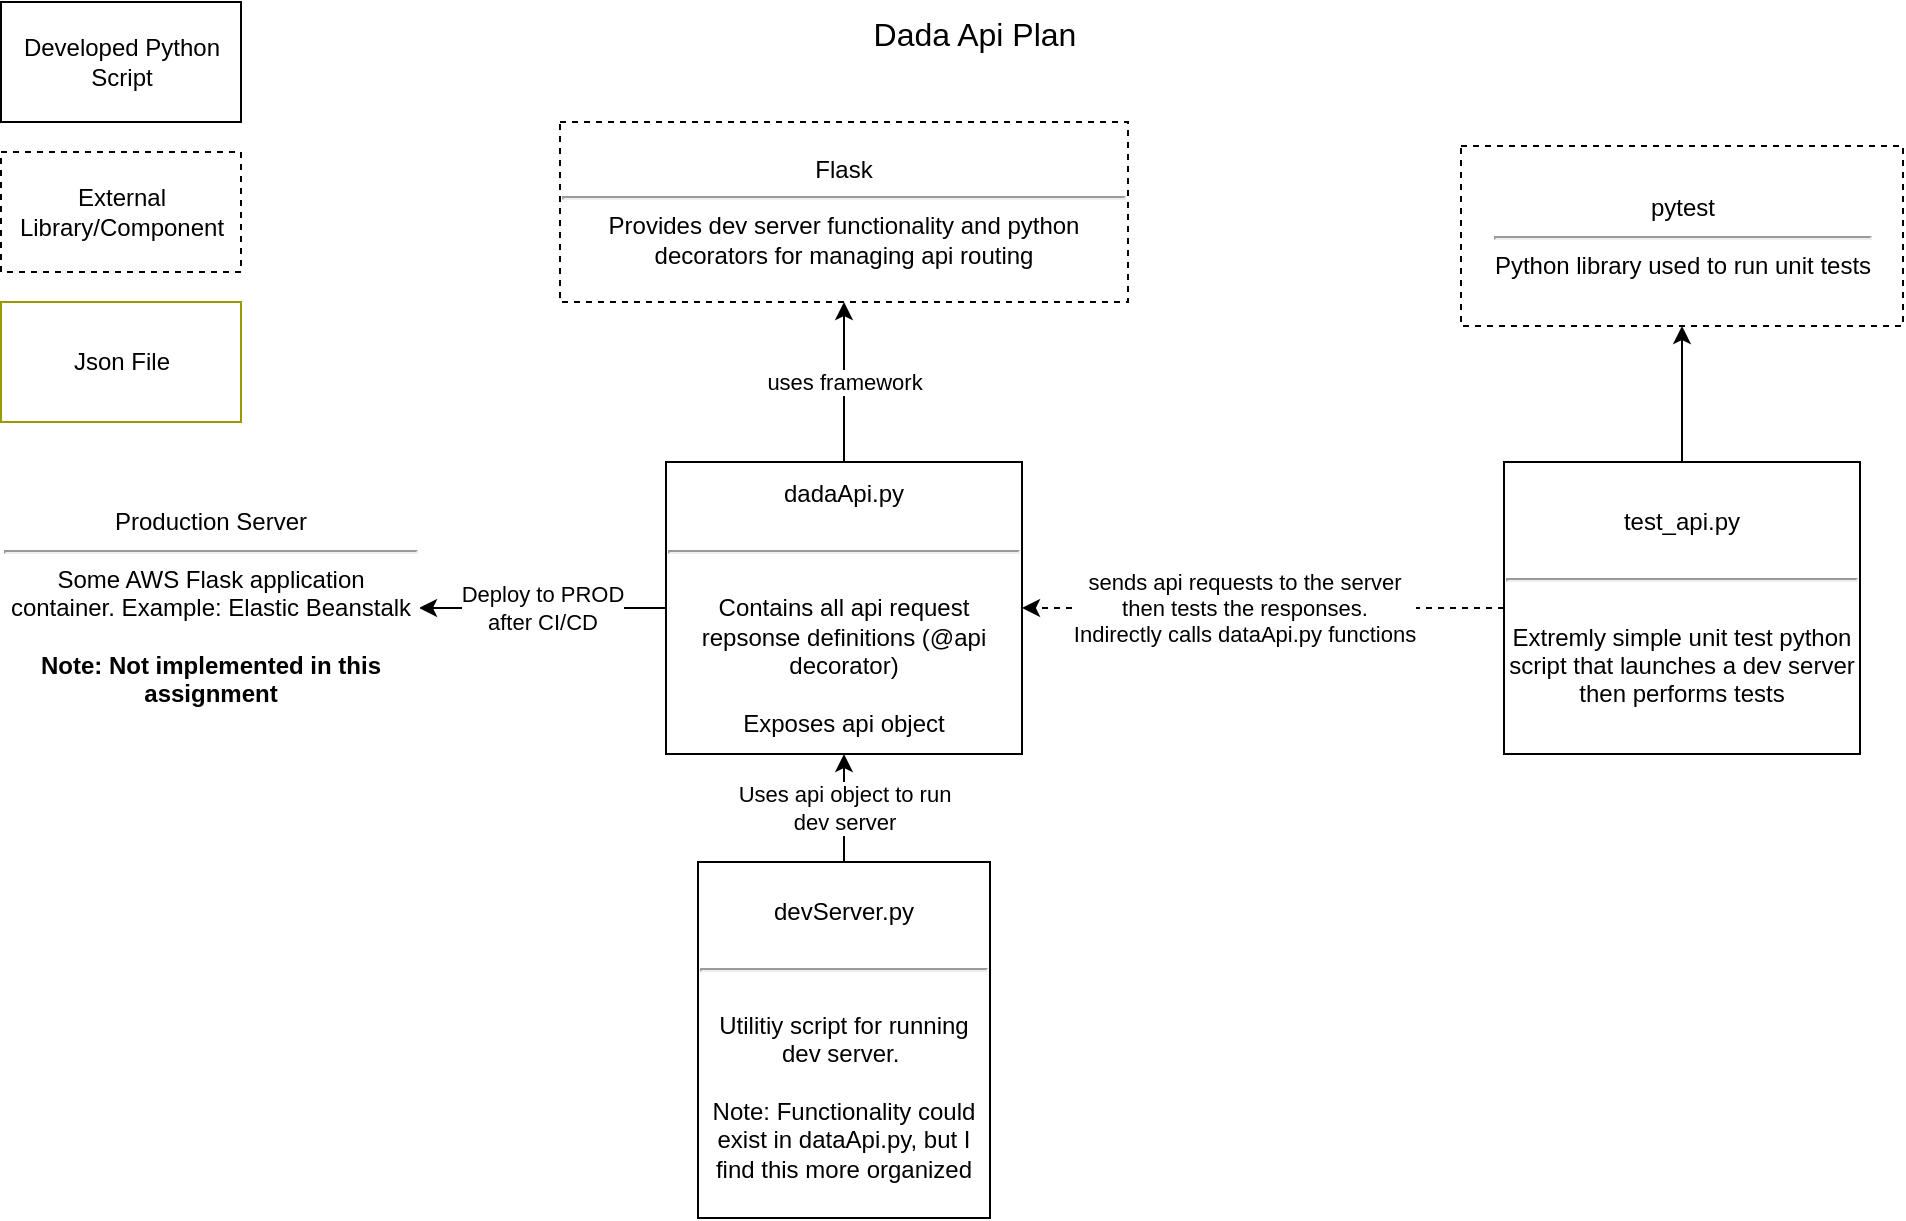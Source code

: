 <mxfile version="13.0.3" type="device"><diagram id="NGiriT53Kni-_BbQnj55" name="Page-1"><mxGraphModel dx="1438" dy="616" grid="0" gridSize="10" guides="1" tooltips="1" connect="1" arrows="1" fold="1" page="0" pageScale="1" pageWidth="850" pageHeight="1100" math="0" shadow="0"><root><mxCell id="0"/><mxCell id="1" parent="0"/><mxCell id="czSPr447ZAkyn7huKhiU-1" value="&lt;font style=&quot;font-size: 16px&quot;&gt;Dada Api Plan&lt;/font&gt;" style="text;html=1;strokeColor=none;fillColor=none;align=center;verticalAlign=middle;whiteSpace=wrap;rounded=0;" parent="1" vertex="1"><mxGeometry x="-37" y="146" width="881" height="20" as="geometry"/></mxCell><mxCell id="czSPr447ZAkyn7huKhiU-2" value="Developed Python Script" style="rounded=0;whiteSpace=wrap;html=1;" parent="1" vertex="1"><mxGeometry x="-83.5" y="140" width="120" height="60" as="geometry"/></mxCell><mxCell id="czSPr447ZAkyn7huKhiU-9" value="uses framework" style="edgeStyle=orthogonalEdgeStyle;rounded=0;orthogonalLoop=1;jettySize=auto;html=1;exitX=0.5;exitY=0;exitDx=0;exitDy=0;entryX=0.5;entryY=1;entryDx=0;entryDy=0;" parent="1" source="czSPr447ZAkyn7huKhiU-3" target="czSPr447ZAkyn7huKhiU-7" edge="1"><mxGeometry relative="1" as="geometry"/></mxCell><mxCell id="czSPr447ZAkyn7huKhiU-22" value="Deploy to PROD&lt;br&gt;after CI/CD" style="edgeStyle=orthogonalEdgeStyle;rounded=0;orthogonalLoop=1;jettySize=auto;html=1;exitX=0;exitY=0.5;exitDx=0;exitDy=0;entryX=1;entryY=0.5;entryDx=0;entryDy=0;" parent="1" source="czSPr447ZAkyn7huKhiU-3" target="czSPr447ZAkyn7huKhiU-21" edge="1"><mxGeometry relative="1" as="geometry"/></mxCell><mxCell id="czSPr447ZAkyn7huKhiU-3" value="dadaApi.py&lt;br&gt;&lt;br&gt;&lt;hr&gt;&lt;br&gt;Contains all api request repsonse definitions (@api decorator)&lt;br&gt;&lt;br&gt;Exposes api object" style="rounded=0;whiteSpace=wrap;html=1;" parent="1" vertex="1"><mxGeometry x="249" y="370" width="178" height="146" as="geometry"/></mxCell><mxCell id="czSPr447ZAkyn7huKhiU-4" value="External Library/Component" style="rounded=0;whiteSpace=wrap;html=1;dashed=1;" parent="1" vertex="1"><mxGeometry x="-83.5" y="215" width="120" height="60" as="geometry"/></mxCell><mxCell id="czSPr447ZAkyn7huKhiU-7" value="Flask&lt;br&gt;&lt;hr&gt;Provides dev server functionality and python decorators for managing api routing" style="rounded=0;whiteSpace=wrap;html=1;dashed=1;" parent="1" vertex="1"><mxGeometry x="196" y="200" width="284" height="90" as="geometry"/></mxCell><mxCell id="czSPr447ZAkyn7huKhiU-11" value="Uses api object to run&lt;br&gt;dev server" style="edgeStyle=orthogonalEdgeStyle;rounded=0;orthogonalLoop=1;jettySize=auto;html=1;exitX=0;exitY=0.5;exitDx=0;exitDy=0;entryX=0.5;entryY=1;entryDx=0;entryDy=0;" parent="1" source="czSPr447ZAkyn7huKhiU-10" target="czSPr447ZAkyn7huKhiU-3" edge="1"><mxGeometry relative="1" as="geometry"/></mxCell><mxCell id="czSPr447ZAkyn7huKhiU-10" value="devServer.py&lt;br&gt;&lt;br&gt;&lt;hr&gt;&lt;br&gt;Utilitiy script for running dev server.&amp;nbsp;&lt;br&gt;&lt;br&gt;Note: Functionality could exist in dataApi.py, but I find this more organized" style="rounded=0;whiteSpace=wrap;html=1;direction=south;" parent="1" vertex="1"><mxGeometry x="265" y="570" width="146" height="178" as="geometry"/></mxCell><mxCell id="czSPr447ZAkyn7huKhiU-14" value="sends api requests to the server &lt;br&gt;then tests the responses. &lt;br&gt;Indirectly calls dataApi.py functions" style="edgeStyle=orthogonalEdgeStyle;rounded=0;orthogonalLoop=1;jettySize=auto;html=1;exitX=0;exitY=0.5;exitDx=0;exitDy=0;entryX=1;entryY=0.5;entryDx=0;entryDy=0;dashed=1;" parent="1" source="czSPr447ZAkyn7huKhiU-12" target="czSPr447ZAkyn7huKhiU-3" edge="1"><mxGeometry x="0.079" relative="1" as="geometry"><mxPoint as="offset"/></mxGeometry></mxCell><mxCell id="UUaJQ8PykG6SDu824tEi-2" style="edgeStyle=orthogonalEdgeStyle;rounded=0;orthogonalLoop=1;jettySize=auto;html=1;exitX=0.5;exitY=0;exitDx=0;exitDy=0;entryX=0.5;entryY=1;entryDx=0;entryDy=0;" parent="1" source="czSPr447ZAkyn7huKhiU-12" target="UUaJQ8PykG6SDu824tEi-1" edge="1"><mxGeometry relative="1" as="geometry"/></mxCell><mxCell id="czSPr447ZAkyn7huKhiU-12" value="test_api.py&lt;br&gt;&lt;br&gt;&lt;hr&gt;&lt;br&gt;Extremly simple unit test python script that launches a dev server then performs tests" style="rounded=0;whiteSpace=wrap;html=1;" parent="1" vertex="1"><mxGeometry x="668" y="370" width="178" height="146" as="geometry"/></mxCell><mxCell id="czSPr447ZAkyn7huKhiU-19" value="Json File" style="rounded=0;whiteSpace=wrap;html=1;strokeColor=#999900;" parent="1" vertex="1"><mxGeometry x="-83.5" y="290" width="120" height="60" as="geometry"/></mxCell><mxCell id="czSPr447ZAkyn7huKhiU-21" value="Production Server&lt;br&gt;&lt;hr&gt;Some AWS Flask application container. Example: Elastic Beanstalk&lt;br&gt;&lt;br&gt;&lt;b&gt;Note: Not implemented in this assignment&lt;/b&gt;" style="rounded=0;whiteSpace=wrap;html=1;dashed=1;strokeColor=#FFFFFF;" parent="1" vertex="1"><mxGeometry x="-83.5" y="380.5" width="209" height="125" as="geometry"/></mxCell><mxCell id="UUaJQ8PykG6SDu824tEi-1" value="pytest&lt;br&gt;&lt;hr&gt;Python library used to run unit tests" style="rounded=0;whiteSpace=wrap;html=1;dashed=1;" parent="1" vertex="1"><mxGeometry x="646.5" y="212" width="221" height="90" as="geometry"/></mxCell></root></mxGraphModel></diagram></mxfile>